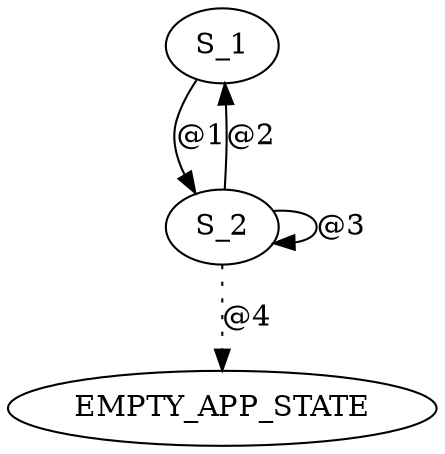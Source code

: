 digraph graphtest {
  S_1 -> S_2  [ label="@1"] ;
  S_2 -> S_1  [ label="@2"] ;
  S_2 -> EMPTY_APP_STATE  [ style=dotted,label="@4"] ;
  S_2 -> S_2  [ label="@3"] ;
}